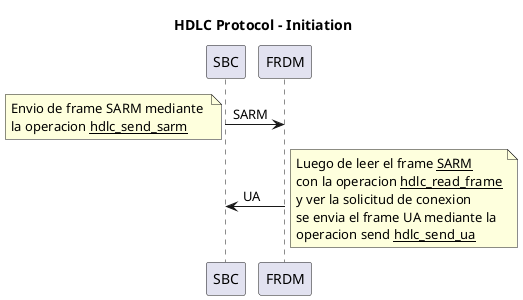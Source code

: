 @startuml

title HDLC Protocol - Initiation

SBC -> FRDM : SARM
note left
    Envio de frame SARM mediante 
    la operacion __hdlc_send_sarm__
end note
FRDM -> SBC : UA
note right
    Luego de leer el frame __SARM__
    con la operacion __hdlc_read_frame__
    y ver la solicitud de conexion
    se envia el frame UA mediante la
    operacion send __hdlc_send_ua__
end note

@enduml